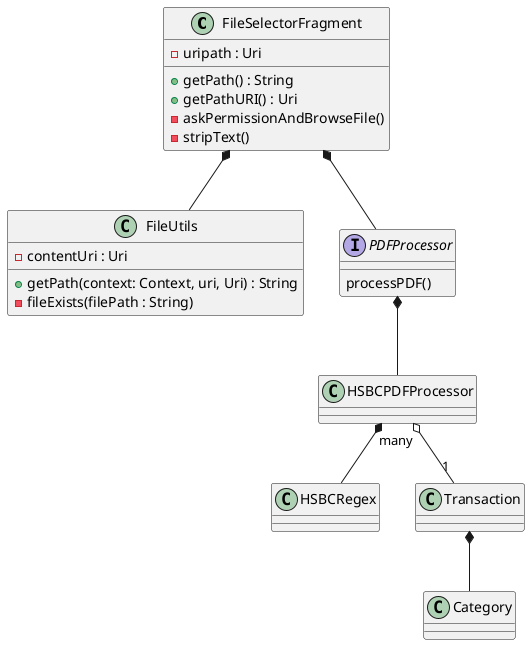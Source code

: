 @startuml



class FileSelectorFragment {
    - uripath : Uri
    + getPath() : String
    + getPathURI() : Uri
    - askPermissionAndBrowseFile()
    - stripText()
}


class FileUtils {
    - contentUri : Uri
    + getPath(context: Context, uri, Uri) : String
    - fileExists(filePath : String)

}


class HSBCRegex

interface PDFProcessor {
    processPDF()
}


class HSBCPDFProcessor

'class MainActivity


class Category



HSBCPDFProcessor "many" o-- "1" Transaction
PDFProcessor *-- HSBCPDFProcessor

FileSelectorFragment *-- PDFProcessor
FileSelectorFragment *-- FileUtils

HSBCPDFProcessor *-- HSBCRegex


Transaction *-- Category


@enduml